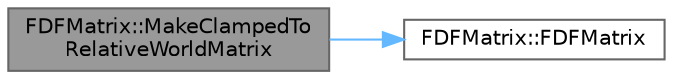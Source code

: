 digraph "FDFMatrix::MakeClampedToRelativeWorldMatrix"
{
 // INTERACTIVE_SVG=YES
 // LATEX_PDF_SIZE
  bgcolor="transparent";
  edge [fontname=Helvetica,fontsize=10,labelfontname=Helvetica,labelfontsize=10];
  node [fontname=Helvetica,fontsize=10,shape=box,height=0.2,width=0.4];
  rankdir="LR";
  Node1 [id="Node000001",label="FDFMatrix::MakeClampedTo\lRelativeWorldMatrix",height=0.2,width=0.4,color="gray40", fillcolor="grey60", style="filled", fontcolor="black",tooltip=" "];
  Node1 -> Node2 [id="edge1_Node000001_Node000002",color="steelblue1",style="solid",tooltip=" "];
  Node2 [id="Node000002",label="FDFMatrix::FDFMatrix",height=0.2,width=0.4,color="grey40", fillcolor="white", style="filled",URL="$db/d23/structFDFMatrix.html#a22071abbadc780d12dcc95c95fefd4bd",tooltip=" "];
}
